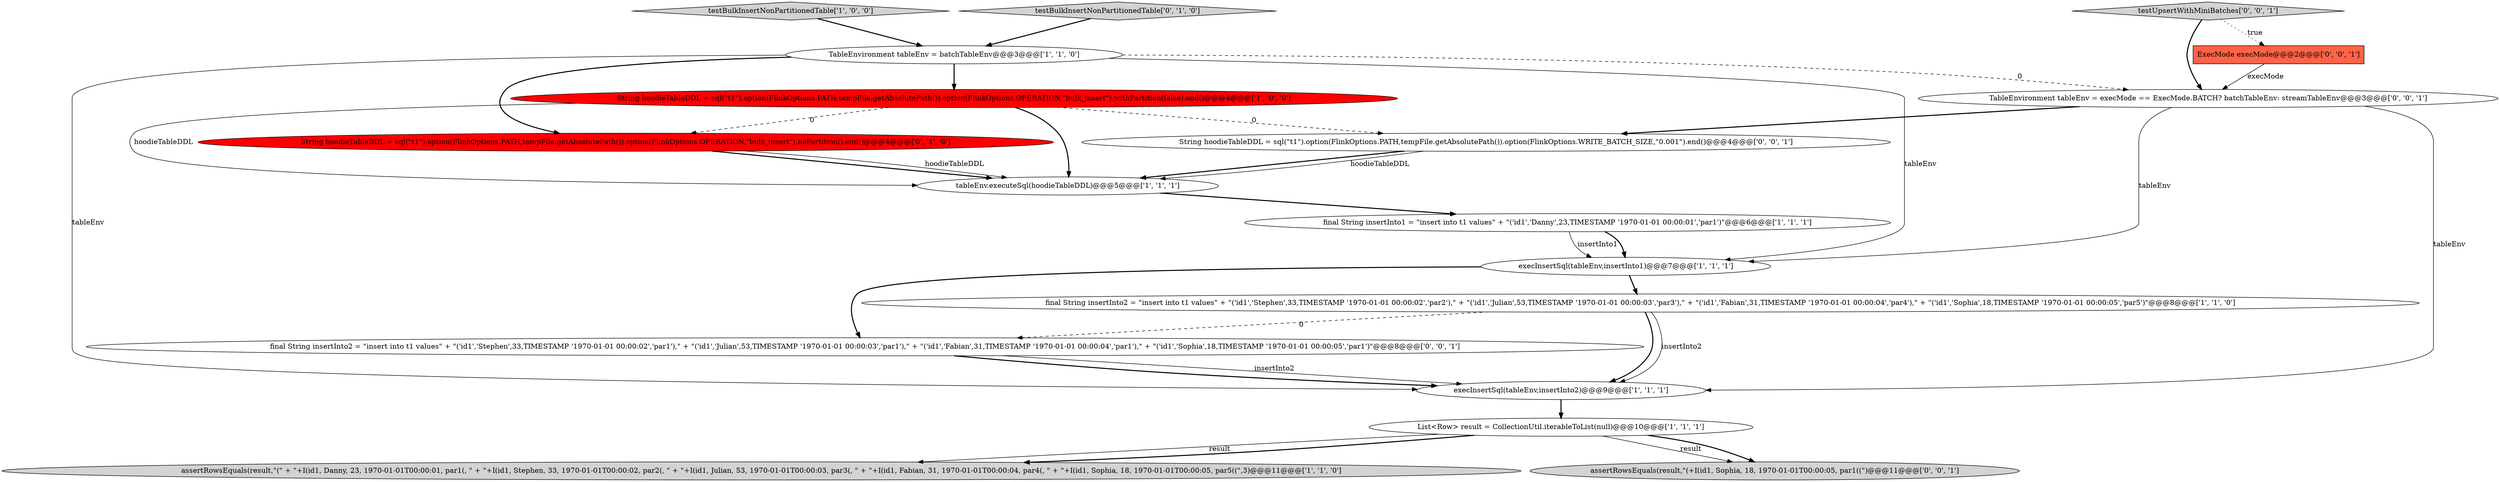 digraph {
11 [style = filled, label = "String hoodieTableDDL = sql(\"t1\").option(FlinkOptions.PATH,tempFile.getAbsolutePath()).option(FlinkOptions.OPERATION,\"bulk_insert\").noPartition().end()@@@4@@@['0', '1', '0']", fillcolor = red, shape = ellipse image = "AAA1AAABBB2BBB"];
13 [style = filled, label = "ExecMode execMode@@@2@@@['0', '0', '1']", fillcolor = tomato, shape = box image = "AAA0AAABBB3BBB"];
2 [style = filled, label = "tableEnv.executeSql(hoodieTableDDL)@@@5@@@['1', '1', '1']", fillcolor = white, shape = ellipse image = "AAA0AAABBB1BBB"];
17 [style = filled, label = "testUpsertWithMiniBatches['0', '0', '1']", fillcolor = lightgray, shape = diamond image = "AAA0AAABBB3BBB"];
15 [style = filled, label = "String hoodieTableDDL = sql(\"t1\").option(FlinkOptions.PATH,tempFile.getAbsolutePath()).option(FlinkOptions.WRITE_BATCH_SIZE,\"0.001\").end()@@@4@@@['0', '0', '1']", fillcolor = white, shape = ellipse image = "AAA0AAABBB3BBB"];
9 [style = filled, label = "testBulkInsertNonPartitionedTable['1', '0', '0']", fillcolor = lightgray, shape = diamond image = "AAA0AAABBB1BBB"];
7 [style = filled, label = "List<Row> result = CollectionUtil.iterableToList(null)@@@10@@@['1', '1', '1']", fillcolor = white, shape = ellipse image = "AAA0AAABBB1BBB"];
4 [style = filled, label = "execInsertSql(tableEnv,insertInto1)@@@7@@@['1', '1', '1']", fillcolor = white, shape = ellipse image = "AAA0AAABBB1BBB"];
8 [style = filled, label = "assertRowsEquals(result,\"(\" + \"+I(id1, Danny, 23, 1970-01-01T00:00:01, par1(, \" + \"+I(id1, Stephen, 33, 1970-01-01T00:00:02, par2(, \" + \"+I(id1, Julian, 53, 1970-01-01T00:00:03, par3(, \" + \"+I(id1, Fabian, 31, 1970-01-01T00:00:04, par4(, \" + \"+I(id1, Sophia, 18, 1970-01-01T00:00:05, par5((\",3)@@@11@@@['1', '1', '0']", fillcolor = lightgray, shape = ellipse image = "AAA0AAABBB1BBB"];
12 [style = filled, label = "final String insertInto2 = \"insert into t1 values\" + \"('id1','Stephen',33,TIMESTAMP '1970-01-01 00:00:02','par1'),\" + \"('id1','Julian',53,TIMESTAMP '1970-01-01 00:00:03','par1'),\" + \"('id1','Fabian',31,TIMESTAMP '1970-01-01 00:00:04','par1'),\" + \"('id1','Sophia',18,TIMESTAMP '1970-01-01 00:00:05','par1')\"@@@8@@@['0', '0', '1']", fillcolor = white, shape = ellipse image = "AAA0AAABBB3BBB"];
5 [style = filled, label = "execInsertSql(tableEnv,insertInto2)@@@9@@@['1', '1', '1']", fillcolor = white, shape = ellipse image = "AAA0AAABBB1BBB"];
6 [style = filled, label = "String hoodieTableDDL = sql(\"t1\").option(FlinkOptions.PATH,tempFile.getAbsolutePath()).option(FlinkOptions.OPERATION,\"bulk_insert\").withPartition(false).end()@@@4@@@['1', '0', '0']", fillcolor = red, shape = ellipse image = "AAA1AAABBB1BBB"];
3 [style = filled, label = "TableEnvironment tableEnv = batchTableEnv@@@3@@@['1', '1', '0']", fillcolor = white, shape = ellipse image = "AAA0AAABBB1BBB"];
0 [style = filled, label = "final String insertInto1 = \"insert into t1 values\" + \"('id1','Danny',23,TIMESTAMP '1970-01-01 00:00:01','par1')\"@@@6@@@['1', '1', '1']", fillcolor = white, shape = ellipse image = "AAA0AAABBB1BBB"];
1 [style = filled, label = "final String insertInto2 = \"insert into t1 values\" + \"('id1','Stephen',33,TIMESTAMP '1970-01-01 00:00:02','par2'),\" + \"('id1','Julian',53,TIMESTAMP '1970-01-01 00:00:03','par3'),\" + \"('id1','Fabian',31,TIMESTAMP '1970-01-01 00:00:04','par4'),\" + \"('id1','Sophia',18,TIMESTAMP '1970-01-01 00:00:05','par5')\"@@@8@@@['1', '1', '0']", fillcolor = white, shape = ellipse image = "AAA0AAABBB1BBB"];
14 [style = filled, label = "TableEnvironment tableEnv = execMode == ExecMode.BATCH? batchTableEnv: streamTableEnv@@@3@@@['0', '0', '1']", fillcolor = white, shape = ellipse image = "AAA0AAABBB3BBB"];
10 [style = filled, label = "testBulkInsertNonPartitionedTable['0', '1', '0']", fillcolor = lightgray, shape = diamond image = "AAA0AAABBB2BBB"];
16 [style = filled, label = "assertRowsEquals(result,\"(+I(id1, Sophia, 18, 1970-01-01T00:00:05, par1((\")@@@11@@@['0', '0', '1']", fillcolor = lightgray, shape = ellipse image = "AAA0AAABBB3BBB"];
1->5 [style = bold, label=""];
15->2 [style = bold, label=""];
3->5 [style = solid, label="tableEnv"];
12->5 [style = bold, label=""];
6->2 [style = solid, label="hoodieTableDDL"];
14->4 [style = solid, label="tableEnv"];
3->4 [style = solid, label="tableEnv"];
13->14 [style = solid, label="execMode"];
0->4 [style = solid, label="insertInto1"];
6->11 [style = dashed, label="0"];
7->16 [style = solid, label="result"];
3->11 [style = bold, label=""];
3->6 [style = bold, label=""];
10->3 [style = bold, label=""];
7->8 [style = solid, label="result"];
7->8 [style = bold, label=""];
12->5 [style = solid, label="insertInto2"];
11->2 [style = bold, label=""];
6->2 [style = bold, label=""];
1->12 [style = dashed, label="0"];
2->0 [style = bold, label=""];
6->15 [style = dashed, label="0"];
0->4 [style = bold, label=""];
17->14 [style = bold, label=""];
7->16 [style = bold, label=""];
11->2 [style = solid, label="hoodieTableDDL"];
4->12 [style = bold, label=""];
9->3 [style = bold, label=""];
5->7 [style = bold, label=""];
14->15 [style = bold, label=""];
4->1 [style = bold, label=""];
1->5 [style = solid, label="insertInto2"];
15->2 [style = solid, label="hoodieTableDDL"];
14->5 [style = solid, label="tableEnv"];
3->14 [style = dashed, label="0"];
17->13 [style = dotted, label="true"];
}
